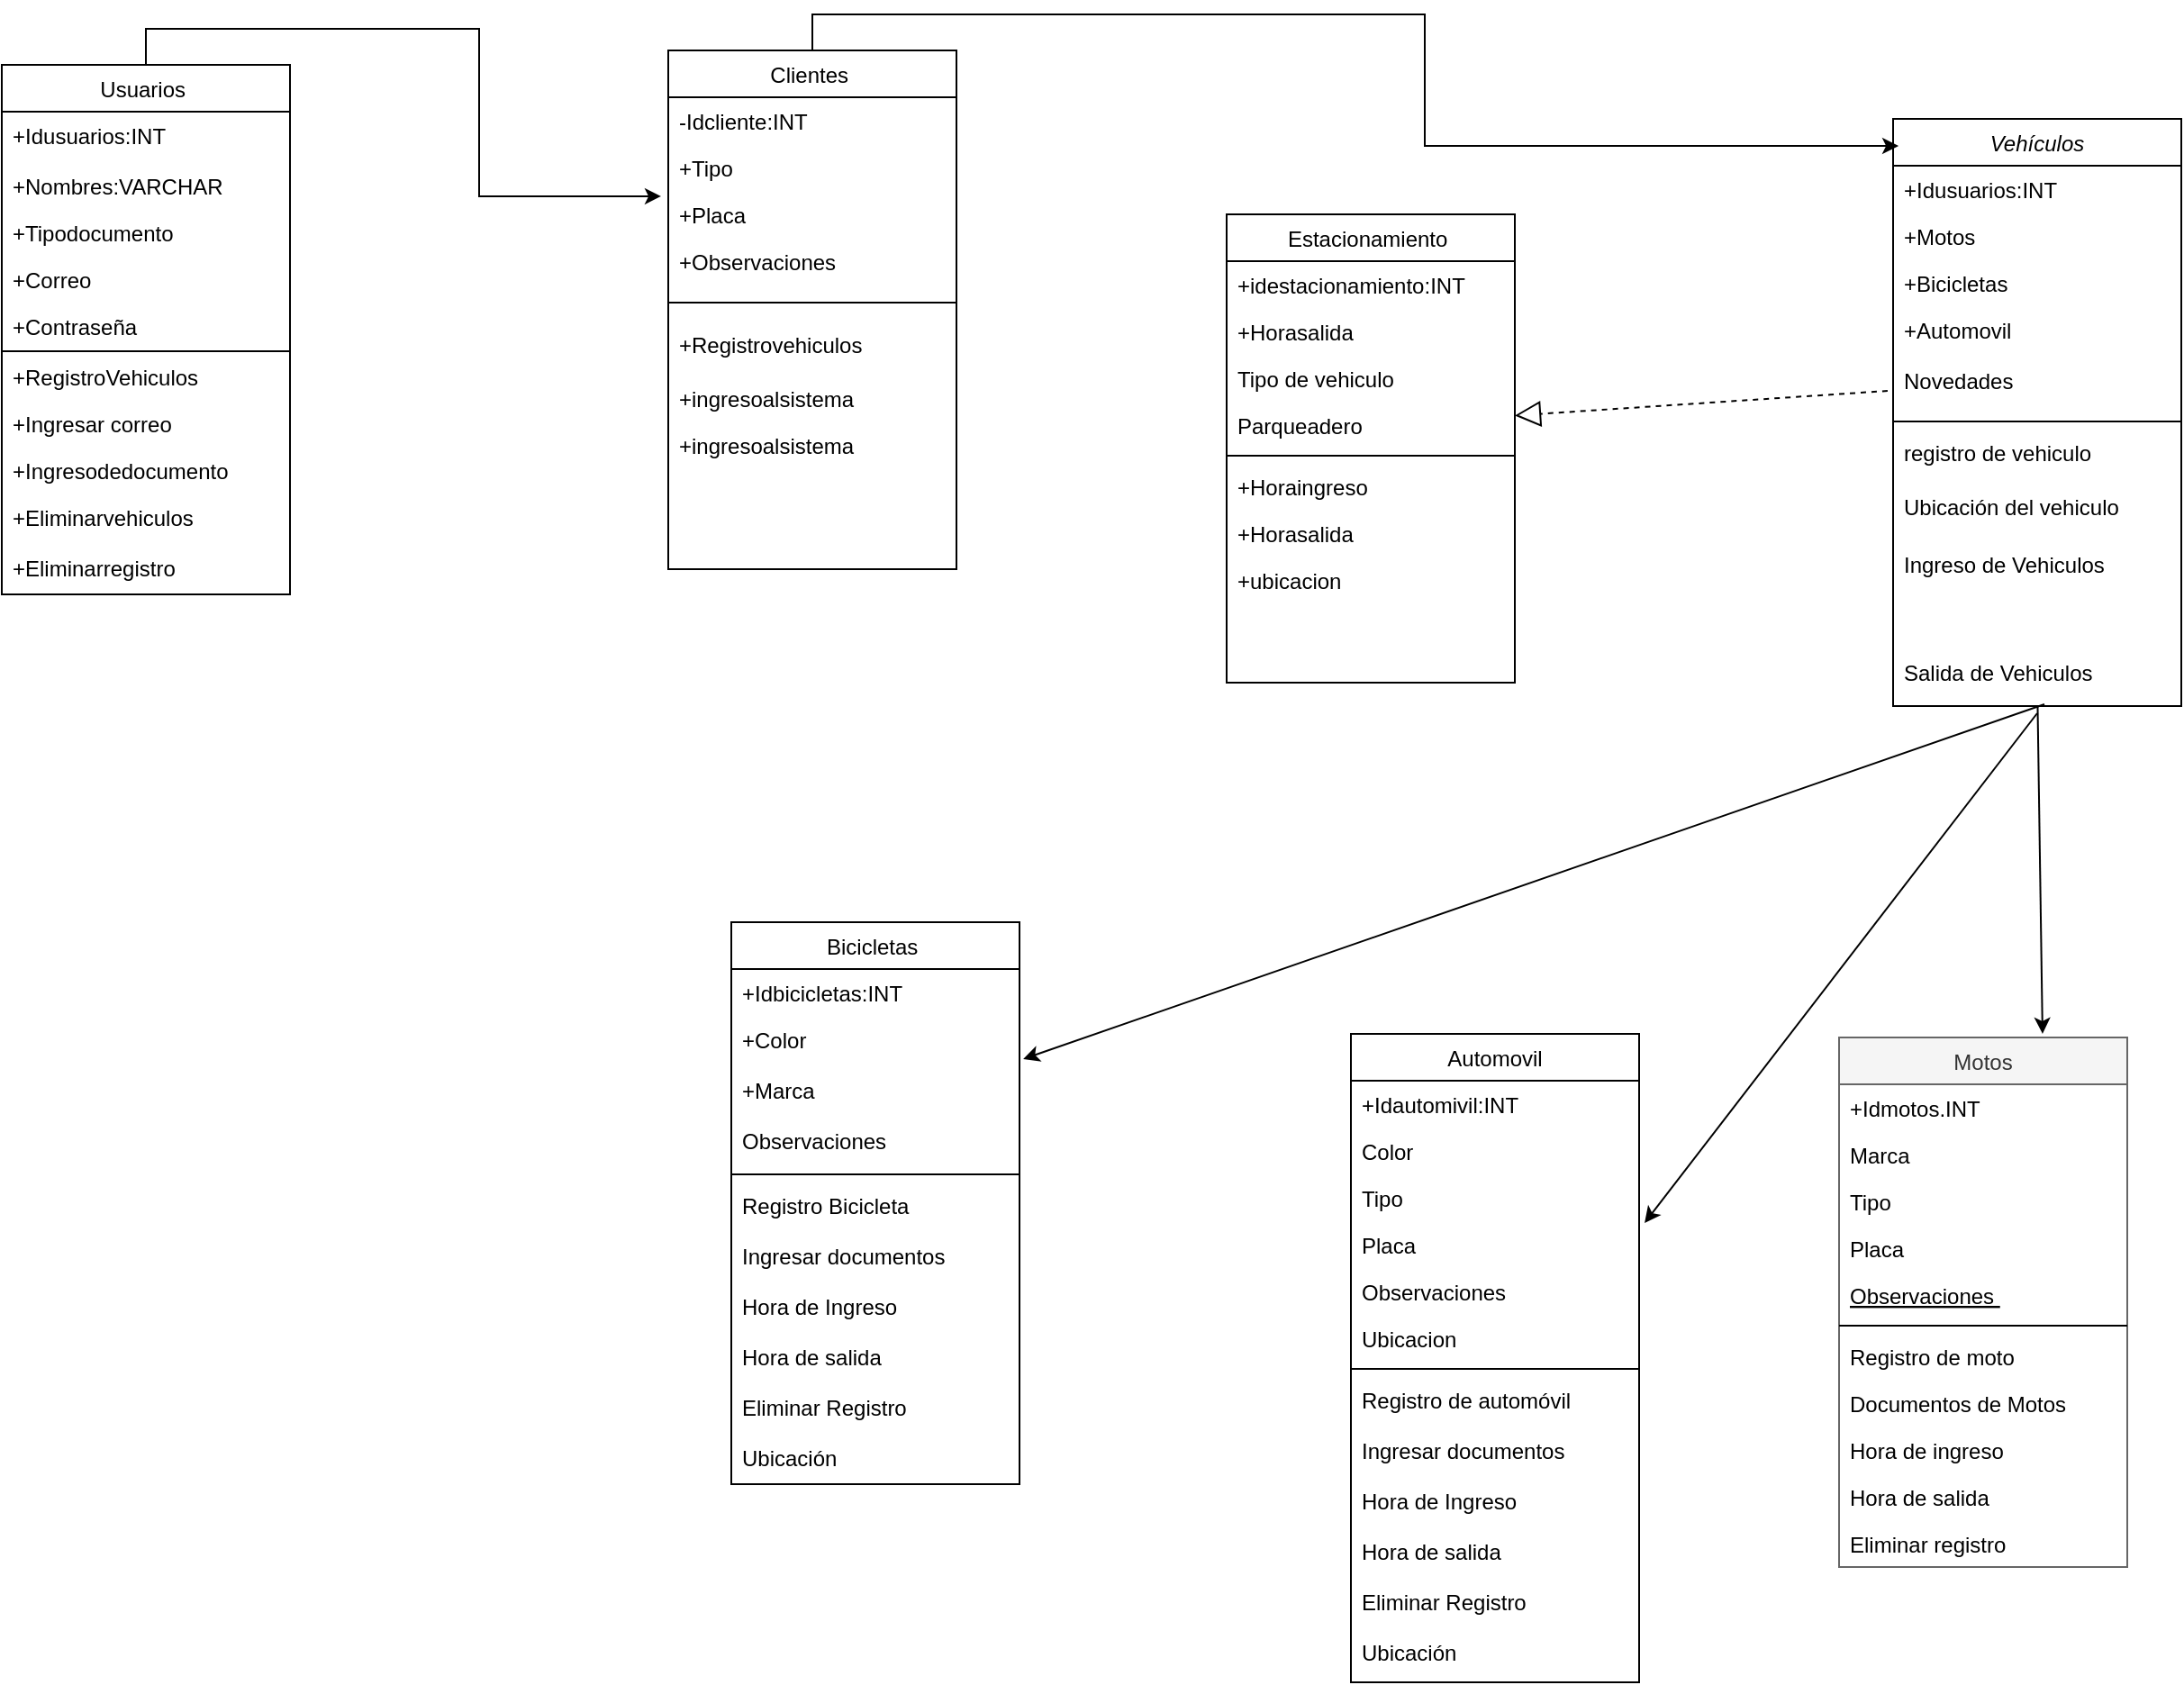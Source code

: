 <mxfile version="20.8.16" type="device"><diagram id="C5RBs43oDa-KdzZeNtuy" name="Page-1"><mxGraphModel dx="2261" dy="844" grid="1" gridSize="10" guides="0" tooltips="1" connect="0" arrows="1" fold="1" page="1" pageScale="1" pageWidth="827" pageHeight="1169" background="#ffffff" math="0" shadow="0"><root><mxCell id="WIyWlLk6GJQsqaUBKTNV-0"/><mxCell id="WIyWlLk6GJQsqaUBKTNV-1" parent="WIyWlLk6GJQsqaUBKTNV-0"/><mxCell id="zkfFHV4jXpPFQw0GAbJ--0" value="Vehículos" style="swimlane;fontStyle=2;align=center;verticalAlign=top;childLayout=stackLayout;horizontal=1;startSize=26;horizontalStack=0;resizeParent=1;resizeLast=0;collapsible=1;marginBottom=0;rounded=0;shadow=0;strokeWidth=1;" parent="WIyWlLk6GJQsqaUBKTNV-1" vertex="1"><mxGeometry x="340" y="120" width="160" height="326" as="geometry"><mxRectangle x="230" y="140" width="160" height="26" as="alternateBounds"/></mxGeometry></mxCell><mxCell id="zkfFHV4jXpPFQw0GAbJ--1" value="+Idusuarios:INT" style="text;align=left;verticalAlign=top;spacingLeft=4;spacingRight=4;overflow=hidden;rotatable=0;points=[[0,0.5],[1,0.5]];portConstraint=eastwest;" parent="zkfFHV4jXpPFQw0GAbJ--0" vertex="1"><mxGeometry y="26" width="160" height="26" as="geometry"/></mxCell><mxCell id="zkfFHV4jXpPFQw0GAbJ--2" value="+Motos" style="text;align=left;verticalAlign=top;spacingLeft=4;spacingRight=4;overflow=hidden;rotatable=0;points=[[0,0.5],[1,0.5]];portConstraint=eastwest;rounded=0;shadow=0;html=0;" parent="zkfFHV4jXpPFQw0GAbJ--0" vertex="1"><mxGeometry y="52" width="160" height="26" as="geometry"/></mxCell><mxCell id="zkfFHV4jXpPFQw0GAbJ--3" value="+Bicicletas" style="text;align=left;verticalAlign=top;spacingLeft=4;spacingRight=4;overflow=hidden;rotatable=0;points=[[0,0.5],[1,0.5]];portConstraint=eastwest;rounded=0;shadow=0;html=0;" parent="zkfFHV4jXpPFQw0GAbJ--0" vertex="1"><mxGeometry y="78" width="160" height="26" as="geometry"/></mxCell><mxCell id="H6E4DcdT23rdeNMJ993D-41" value="+Automovil" style="text;align=left;verticalAlign=top;spacingLeft=4;spacingRight=4;overflow=hidden;rotatable=0;points=[[0,0.5],[1,0.5]];portConstraint=eastwest;rounded=0;shadow=0;html=0;" parent="zkfFHV4jXpPFQw0GAbJ--0" vertex="1"><mxGeometry y="104" width="160" height="28" as="geometry"/></mxCell><mxCell id="H6E4DcdT23rdeNMJ993D-42" value="Novedades" style="text;align=left;verticalAlign=top;spacingLeft=4;spacingRight=4;overflow=hidden;rotatable=0;points=[[0,0.5],[1,0.5]];portConstraint=eastwest;rounded=0;shadow=0;html=0;" parent="zkfFHV4jXpPFQw0GAbJ--0" vertex="1"><mxGeometry y="132" width="160" height="32" as="geometry"/></mxCell><mxCell id="zkfFHV4jXpPFQw0GAbJ--4" value="" style="line;html=1;strokeWidth=1;align=left;verticalAlign=middle;spacingTop=-1;spacingLeft=3;spacingRight=3;rotatable=0;labelPosition=right;points=[];portConstraint=eastwest;" parent="zkfFHV4jXpPFQw0GAbJ--0" vertex="1"><mxGeometry y="164" width="160" height="8" as="geometry"/></mxCell><mxCell id="H6E4DcdT23rdeNMJ993D-87" value="registro de vehiculo " style="text;align=left;verticalAlign=top;spacingLeft=4;spacingRight=4;overflow=hidden;rotatable=0;points=[[0,0.5],[1,0.5]];portConstraint=eastwest;rounded=0;shadow=0;html=0;" parent="zkfFHV4jXpPFQw0GAbJ--0" vertex="1"><mxGeometry y="172" width="160" height="30" as="geometry"/></mxCell><mxCell id="H6E4DcdT23rdeNMJ993D-86" value="Ubicación del vehiculo " style="text;align=left;verticalAlign=top;spacingLeft=4;spacingRight=4;overflow=hidden;rotatable=0;points=[[0,0.5],[1,0.5]];portConstraint=eastwest;rounded=0;shadow=0;html=0;" parent="zkfFHV4jXpPFQw0GAbJ--0" vertex="1"><mxGeometry y="202" width="160" height="32" as="geometry"/></mxCell><mxCell id="H6E4DcdT23rdeNMJ993D-90" value="Ingreso de Vehiculos" style="text;align=left;verticalAlign=top;spacingLeft=4;spacingRight=4;overflow=hidden;rotatable=0;points=[[0,0.5],[1,0.5]];portConstraint=eastwest;rounded=0;shadow=0;html=0;" parent="zkfFHV4jXpPFQw0GAbJ--0" vertex="1"><mxGeometry y="234" width="160" height="32" as="geometry"/></mxCell><mxCell id="zkfFHV4jXpPFQw0GAbJ--6" value="Motos" style="swimlane;fontStyle=0;align=center;verticalAlign=top;childLayout=stackLayout;horizontal=1;startSize=26;horizontalStack=0;resizeParent=1;resizeLast=0;collapsible=1;marginBottom=0;rounded=0;shadow=0;strokeWidth=1;fillColor=#f5f5f5;fontColor=#333333;strokeColor=#666666;" parent="WIyWlLk6GJQsqaUBKTNV-1" vertex="1"><mxGeometry x="310" y="630" width="160" height="294" as="geometry"><mxRectangle x="130" y="380" width="160" height="26" as="alternateBounds"/></mxGeometry></mxCell><mxCell id="zkfFHV4jXpPFQw0GAbJ--7" value="+Idmotos.INT" style="text;align=left;verticalAlign=top;spacingLeft=4;spacingRight=4;overflow=hidden;rotatable=0;points=[[0,0.5],[1,0.5]];portConstraint=eastwest;" parent="zkfFHV4jXpPFQw0GAbJ--6" vertex="1"><mxGeometry y="26" width="160" height="26" as="geometry"/></mxCell><mxCell id="H6E4DcdT23rdeNMJ993D-81" value="Marca" style="text;align=left;verticalAlign=top;spacingLeft=4;spacingRight=4;overflow=hidden;rotatable=0;points=[[0,0.5],[1,0.5]];portConstraint=eastwest;rounded=0;shadow=0;html=0;" parent="zkfFHV4jXpPFQw0GAbJ--6" vertex="1"><mxGeometry y="52" width="160" height="26" as="geometry"/></mxCell><mxCell id="H6E4DcdT23rdeNMJ993D-82" value="Tipo" style="text;align=left;verticalAlign=top;spacingLeft=4;spacingRight=4;overflow=hidden;rotatable=0;points=[[0,0.5],[1,0.5]];portConstraint=eastwest;rounded=0;shadow=0;html=0;" parent="zkfFHV4jXpPFQw0GAbJ--6" vertex="1"><mxGeometry y="78" width="160" height="26" as="geometry"/></mxCell><mxCell id="zkfFHV4jXpPFQw0GAbJ--8" value="Placa" style="text;align=left;verticalAlign=top;spacingLeft=4;spacingRight=4;overflow=hidden;rotatable=0;points=[[0,0.5],[1,0.5]];portConstraint=eastwest;rounded=0;shadow=0;html=0;" parent="zkfFHV4jXpPFQw0GAbJ--6" vertex="1"><mxGeometry y="104" width="160" height="26" as="geometry"/></mxCell><mxCell id="zkfFHV4jXpPFQw0GAbJ--10" value="Observaciones " style="text;align=left;verticalAlign=top;spacingLeft=4;spacingRight=4;overflow=hidden;rotatable=0;points=[[0,0.5],[1,0.5]];portConstraint=eastwest;fontStyle=4" parent="zkfFHV4jXpPFQw0GAbJ--6" vertex="1"><mxGeometry y="130" width="160" height="26" as="geometry"/></mxCell><mxCell id="zkfFHV4jXpPFQw0GAbJ--9" value="" style="line;html=1;strokeWidth=1;align=left;verticalAlign=middle;spacingTop=-1;spacingLeft=3;spacingRight=3;rotatable=0;labelPosition=right;points=[];portConstraint=eastwest;" parent="zkfFHV4jXpPFQw0GAbJ--6" vertex="1"><mxGeometry y="156" width="160" height="8" as="geometry"/></mxCell><mxCell id="zkfFHV4jXpPFQw0GAbJ--11" value="Registro de moto " style="text;align=left;verticalAlign=top;spacingLeft=4;spacingRight=4;overflow=hidden;rotatable=0;points=[[0,0.5],[1,0.5]];portConstraint=eastwest;" parent="zkfFHV4jXpPFQw0GAbJ--6" vertex="1"><mxGeometry y="164" width="160" height="26" as="geometry"/></mxCell><mxCell id="H6E4DcdT23rdeNMJ993D-94" value="Documentos de Motos " style="text;align=left;verticalAlign=top;spacingLeft=4;spacingRight=4;overflow=hidden;rotatable=0;points=[[0,0.5],[1,0.5]];portConstraint=eastwest;" parent="zkfFHV4jXpPFQw0GAbJ--6" vertex="1"><mxGeometry y="190" width="160" height="26" as="geometry"/></mxCell><mxCell id="H6E4DcdT23rdeNMJ993D-95" value="Hora de ingreso " style="text;align=left;verticalAlign=top;spacingLeft=4;spacingRight=4;overflow=hidden;rotatable=0;points=[[0,0.5],[1,0.5]];portConstraint=eastwest;" parent="zkfFHV4jXpPFQw0GAbJ--6" vertex="1"><mxGeometry y="216" width="160" height="26" as="geometry"/></mxCell><mxCell id="H6E4DcdT23rdeNMJ993D-96" value="Hora de salida " style="text;align=left;verticalAlign=top;spacingLeft=4;spacingRight=4;overflow=hidden;rotatable=0;points=[[0,0.5],[1,0.5]];portConstraint=eastwest;" parent="zkfFHV4jXpPFQw0GAbJ--6" vertex="1"><mxGeometry y="242" width="160" height="26" as="geometry"/></mxCell><mxCell id="H6E4DcdT23rdeNMJ993D-97" value="Eliminar registro " style="text;align=left;verticalAlign=top;spacingLeft=4;spacingRight=4;overflow=hidden;rotatable=0;points=[[0,0.5],[1,0.5]];portConstraint=eastwest;" parent="zkfFHV4jXpPFQw0GAbJ--6" vertex="1"><mxGeometry y="268" width="160" height="26" as="geometry"/></mxCell><mxCell id="zkfFHV4jXpPFQw0GAbJ--13" value="Bicicletas " style="swimlane;fontStyle=0;align=center;verticalAlign=top;childLayout=stackLayout;horizontal=1;startSize=26;horizontalStack=0;resizeParent=1;resizeLast=0;collapsible=1;marginBottom=0;rounded=0;shadow=0;strokeWidth=1;" parent="WIyWlLk6GJQsqaUBKTNV-1" vertex="1"><mxGeometry x="-305" y="566" width="160" height="312" as="geometry"><mxRectangle x="340" y="380" width="170" height="26" as="alternateBounds"/></mxGeometry></mxCell><mxCell id="zkfFHV4jXpPFQw0GAbJ--14" value="+Idbicicletas:INT" style="text;align=left;verticalAlign=top;spacingLeft=4;spacingRight=4;overflow=hidden;rotatable=0;points=[[0,0.5],[1,0.5]];portConstraint=eastwest;" parent="zkfFHV4jXpPFQw0GAbJ--13" vertex="1"><mxGeometry y="26" width="160" height="26" as="geometry"/></mxCell><mxCell id="H6E4DcdT23rdeNMJ993D-1" value="+Color" style="text;align=left;verticalAlign=top;spacingLeft=4;spacingRight=4;overflow=hidden;rotatable=0;points=[[0,0.5],[1,0.5]];portConstraint=eastwest;rounded=0;shadow=0;html=0;" parent="zkfFHV4jXpPFQw0GAbJ--13" vertex="1"><mxGeometry y="52" width="160" height="28" as="geometry"/></mxCell><mxCell id="H6E4DcdT23rdeNMJ993D-83" value="+Marca" style="text;align=left;verticalAlign=top;spacingLeft=4;spacingRight=4;overflow=hidden;rotatable=0;points=[[0,0.5],[1,0.5]];portConstraint=eastwest;rounded=0;shadow=0;html=0;" parent="zkfFHV4jXpPFQw0GAbJ--13" vertex="1"><mxGeometry y="80" width="160" height="28" as="geometry"/></mxCell><mxCell id="H6E4DcdT23rdeNMJ993D-84" value="Observaciones " style="text;align=left;verticalAlign=top;spacingLeft=4;spacingRight=4;overflow=hidden;rotatable=0;points=[[0,0.5],[1,0.5]];portConstraint=eastwest;rounded=0;shadow=0;html=0;" parent="zkfFHV4jXpPFQw0GAbJ--13" vertex="1"><mxGeometry y="108" width="160" height="28" as="geometry"/></mxCell><mxCell id="zkfFHV4jXpPFQw0GAbJ--15" value="" style="line;html=1;strokeWidth=1;align=left;verticalAlign=middle;spacingTop=-1;spacingLeft=3;spacingRight=3;rotatable=0;labelPosition=right;points=[];portConstraint=eastwest;" parent="zkfFHV4jXpPFQw0GAbJ--13" vertex="1"><mxGeometry y="136" width="160" height="8" as="geometry"/></mxCell><mxCell id="H6E4DcdT23rdeNMJ993D-99" value="Registro Bicicleta " style="text;align=left;verticalAlign=top;spacingLeft=4;spacingRight=4;overflow=hidden;rotatable=0;points=[[0,0.5],[1,0.5]];portConstraint=eastwest;rounded=0;shadow=0;html=0;" parent="zkfFHV4jXpPFQw0GAbJ--13" vertex="1"><mxGeometry y="144" width="160" height="28" as="geometry"/></mxCell><mxCell id="H6E4DcdT23rdeNMJ993D-100" value="Ingresar documentos " style="text;align=left;verticalAlign=top;spacingLeft=4;spacingRight=4;overflow=hidden;rotatable=0;points=[[0,0.5],[1,0.5]];portConstraint=eastwest;rounded=0;shadow=0;html=0;" parent="zkfFHV4jXpPFQw0GAbJ--13" vertex="1"><mxGeometry y="172" width="160" height="28" as="geometry"/></mxCell><mxCell id="H6E4DcdT23rdeNMJ993D-101" value="Hora de Ingreso " style="text;align=left;verticalAlign=top;spacingLeft=4;spacingRight=4;overflow=hidden;rotatable=0;points=[[0,0.5],[1,0.5]];portConstraint=eastwest;rounded=0;shadow=0;html=0;" parent="zkfFHV4jXpPFQw0GAbJ--13" vertex="1"><mxGeometry y="200" width="160" height="28" as="geometry"/></mxCell><mxCell id="H6E4DcdT23rdeNMJ993D-88" value="Hora de salida " style="text;align=left;verticalAlign=top;spacingLeft=4;spacingRight=4;overflow=hidden;rotatable=0;points=[[0,0.5],[1,0.5]];portConstraint=eastwest;rounded=0;shadow=0;html=0;" parent="zkfFHV4jXpPFQw0GAbJ--13" vertex="1"><mxGeometry y="228" width="160" height="28" as="geometry"/></mxCell><mxCell id="H6E4DcdT23rdeNMJ993D-103" value="Eliminar Registro " style="text;align=left;verticalAlign=top;spacingLeft=4;spacingRight=4;overflow=hidden;rotatable=0;points=[[0,0.5],[1,0.5]];portConstraint=eastwest;rounded=0;shadow=0;html=0;" parent="zkfFHV4jXpPFQw0GAbJ--13" vertex="1"><mxGeometry y="256" width="160" height="28" as="geometry"/></mxCell><mxCell id="H6E4DcdT23rdeNMJ993D-102" value="Ubicación " style="text;align=left;verticalAlign=top;spacingLeft=4;spacingRight=4;overflow=hidden;rotatable=0;points=[[0,0.5],[1,0.5]];portConstraint=eastwest;rounded=0;shadow=0;html=0;" parent="zkfFHV4jXpPFQw0GAbJ--13" vertex="1"><mxGeometry y="284" width="160" height="28" as="geometry"/></mxCell><mxCell id="zkfFHV4jXpPFQw0GAbJ--17" value="Estacionamiento " style="swimlane;fontStyle=0;align=center;verticalAlign=top;childLayout=stackLayout;horizontal=1;startSize=26;horizontalStack=0;resizeParent=1;resizeLast=0;collapsible=1;marginBottom=0;rounded=0;shadow=0;strokeWidth=1;" parent="WIyWlLk6GJQsqaUBKTNV-1" vertex="1"><mxGeometry x="-30" y="173" width="160" height="260" as="geometry"><mxRectangle x="508" y="120" width="160" height="26" as="alternateBounds"/></mxGeometry></mxCell><mxCell id="zkfFHV4jXpPFQw0GAbJ--19" value="+idestacionamiento:INT" style="text;align=left;verticalAlign=top;spacingLeft=4;spacingRight=4;overflow=hidden;rotatable=0;points=[[0,0.5],[1,0.5]];portConstraint=eastwest;rounded=0;shadow=0;html=0;" parent="zkfFHV4jXpPFQw0GAbJ--17" vertex="1"><mxGeometry y="26" width="160" height="26" as="geometry"/></mxCell><mxCell id="zkfFHV4jXpPFQw0GAbJ--20" value="+Horasalida" style="text;align=left;verticalAlign=top;spacingLeft=4;spacingRight=4;overflow=hidden;rotatable=0;points=[[0,0.5],[1,0.5]];portConstraint=eastwest;rounded=0;shadow=0;html=0;" parent="zkfFHV4jXpPFQw0GAbJ--17" vertex="1"><mxGeometry y="52" width="160" height="26" as="geometry"/></mxCell><mxCell id="zkfFHV4jXpPFQw0GAbJ--22" value="Tipo de vehiculo " style="text;align=left;verticalAlign=top;spacingLeft=4;spacingRight=4;overflow=hidden;rotatable=0;points=[[0,0.5],[1,0.5]];portConstraint=eastwest;rounded=0;shadow=0;html=0;" parent="zkfFHV4jXpPFQw0GAbJ--17" vertex="1"><mxGeometry y="78" width="160" height="26" as="geometry"/></mxCell><mxCell id="H6E4DcdT23rdeNMJ993D-98" value="Parqueadero " style="text;align=left;verticalAlign=top;spacingLeft=4;spacingRight=4;overflow=hidden;rotatable=0;points=[[0,0.5],[1,0.5]];portConstraint=eastwest;" parent="zkfFHV4jXpPFQw0GAbJ--17" vertex="1"><mxGeometry y="104" width="160" height="26" as="geometry"/></mxCell><mxCell id="zkfFHV4jXpPFQw0GAbJ--23" value="" style="line;html=1;strokeWidth=1;align=left;verticalAlign=middle;spacingTop=-1;spacingLeft=3;spacingRight=3;rotatable=0;labelPosition=right;points=[];portConstraint=eastwest;" parent="zkfFHV4jXpPFQw0GAbJ--17" vertex="1"><mxGeometry y="130" width="160" height="8" as="geometry"/></mxCell><mxCell id="nd8BwWzM_lX0CglNbsxr-3" value="+Horaingreso" style="text;align=left;verticalAlign=top;spacingLeft=4;spacingRight=4;overflow=hidden;rotatable=0;points=[[0,0.5],[1,0.5]];portConstraint=eastwest;" parent="zkfFHV4jXpPFQw0GAbJ--17" vertex="1"><mxGeometry y="138" width="160" height="26" as="geometry"/></mxCell><mxCell id="nd8BwWzM_lX0CglNbsxr-4" value="+Horasalida" style="text;align=left;verticalAlign=top;spacingLeft=4;spacingRight=4;overflow=hidden;rotatable=0;points=[[0,0.5],[1,0.5]];portConstraint=eastwest;" parent="zkfFHV4jXpPFQw0GAbJ--17" vertex="1"><mxGeometry y="164" width="160" height="26" as="geometry"/></mxCell><mxCell id="nd8BwWzM_lX0CglNbsxr-5" value="+ubicacion" style="text;align=left;verticalAlign=top;spacingLeft=4;spacingRight=4;overflow=hidden;rotatable=0;points=[[0,0.5],[1,0.5]];portConstraint=eastwest;" parent="zkfFHV4jXpPFQw0GAbJ--17" vertex="1"><mxGeometry y="190" width="160" height="26" as="geometry"/></mxCell><mxCell id="H6E4DcdT23rdeNMJ993D-12" value="Automovil" style="swimlane;fontStyle=0;align=center;verticalAlign=top;childLayout=stackLayout;horizontal=1;startSize=26;horizontalStack=0;resizeParent=1;resizeLast=0;collapsible=1;marginBottom=0;rounded=0;shadow=0;strokeWidth=1;" parent="WIyWlLk6GJQsqaUBKTNV-1" vertex="1"><mxGeometry x="39" y="628" width="160" height="360" as="geometry"><mxRectangle x="508" y="120" width="160" height="26" as="alternateBounds"/></mxGeometry></mxCell><mxCell id="H6E4DcdT23rdeNMJ993D-13" value="+Idautomivil:INT" style="text;align=left;verticalAlign=top;spacingLeft=4;spacingRight=4;overflow=hidden;rotatable=0;points=[[0,0.5],[1,0.5]];portConstraint=eastwest;" parent="H6E4DcdT23rdeNMJ993D-12" vertex="1"><mxGeometry y="26" width="160" height="26" as="geometry"/></mxCell><mxCell id="H6E4DcdT23rdeNMJ993D-14" value="Color" style="text;align=left;verticalAlign=top;spacingLeft=4;spacingRight=4;overflow=hidden;rotatable=0;points=[[0,0.5],[1,0.5]];portConstraint=eastwest;rounded=0;shadow=0;html=0;" parent="H6E4DcdT23rdeNMJ993D-12" vertex="1"><mxGeometry y="52" width="160" height="26" as="geometry"/></mxCell><mxCell id="H6E4DcdT23rdeNMJ993D-15" value="Tipo" style="text;align=left;verticalAlign=top;spacingLeft=4;spacingRight=4;overflow=hidden;rotatable=0;points=[[0,0.5],[1,0.5]];portConstraint=eastwest;rounded=0;shadow=0;html=0;" parent="H6E4DcdT23rdeNMJ993D-12" vertex="1"><mxGeometry y="78" width="160" height="26" as="geometry"/></mxCell><mxCell id="H6E4DcdT23rdeNMJ993D-16" value="Placa " style="text;align=left;verticalAlign=top;spacingLeft=4;spacingRight=4;overflow=hidden;rotatable=0;points=[[0,0.5],[1,0.5]];portConstraint=eastwest;rounded=0;shadow=0;html=0;" parent="H6E4DcdT23rdeNMJ993D-12" vertex="1"><mxGeometry y="104" width="160" height="26" as="geometry"/></mxCell><mxCell id="H6E4DcdT23rdeNMJ993D-17" value="Observaciones" style="text;align=left;verticalAlign=top;spacingLeft=4;spacingRight=4;overflow=hidden;rotatable=0;points=[[0,0.5],[1,0.5]];portConstraint=eastwest;rounded=0;shadow=0;html=0;" parent="H6E4DcdT23rdeNMJ993D-12" vertex="1"><mxGeometry y="130" width="160" height="26" as="geometry"/></mxCell><mxCell id="H6E4DcdT23rdeNMJ993D-19" value="Ubicacion " style="text;align=left;verticalAlign=top;spacingLeft=4;spacingRight=4;overflow=hidden;rotatable=0;points=[[0,0.5],[1,0.5]];portConstraint=eastwest;" parent="H6E4DcdT23rdeNMJ993D-12" vertex="1"><mxGeometry y="156" width="160" height="26" as="geometry"/></mxCell><mxCell id="H6E4DcdT23rdeNMJ993D-18" value="" style="line;html=1;strokeWidth=1;align=left;verticalAlign=middle;spacingTop=-1;spacingLeft=3;spacingRight=3;rotatable=0;labelPosition=right;points=[];portConstraint=eastwest;" parent="H6E4DcdT23rdeNMJ993D-12" vertex="1"><mxGeometry y="182" width="160" height="8" as="geometry"/></mxCell><mxCell id="H6E4DcdT23rdeNMJ993D-104" value="Registro de automóvil " style="text;align=left;verticalAlign=top;spacingLeft=4;spacingRight=4;overflow=hidden;rotatable=0;points=[[0,0.5],[1,0.5]];portConstraint=eastwest;rounded=0;shadow=0;html=0;" parent="H6E4DcdT23rdeNMJ993D-12" vertex="1"><mxGeometry y="190" width="160" height="28" as="geometry"/></mxCell><mxCell id="H6E4DcdT23rdeNMJ993D-105" value="Ingresar documentos " style="text;align=left;verticalAlign=top;spacingLeft=4;spacingRight=4;overflow=hidden;rotatable=0;points=[[0,0.5],[1,0.5]];portConstraint=eastwest;rounded=0;shadow=0;html=0;" parent="H6E4DcdT23rdeNMJ993D-12" vertex="1"><mxGeometry y="218" width="160" height="28" as="geometry"/></mxCell><mxCell id="H6E4DcdT23rdeNMJ993D-106" value="Hora de Ingreso " style="text;align=left;verticalAlign=top;spacingLeft=4;spacingRight=4;overflow=hidden;rotatable=0;points=[[0,0.5],[1,0.5]];portConstraint=eastwest;rounded=0;shadow=0;html=0;" parent="H6E4DcdT23rdeNMJ993D-12" vertex="1"><mxGeometry y="246" width="160" height="28" as="geometry"/></mxCell><mxCell id="H6E4DcdT23rdeNMJ993D-107" value="Hora de salida " style="text;align=left;verticalAlign=top;spacingLeft=4;spacingRight=4;overflow=hidden;rotatable=0;points=[[0,0.5],[1,0.5]];portConstraint=eastwest;rounded=0;shadow=0;html=0;" parent="H6E4DcdT23rdeNMJ993D-12" vertex="1"><mxGeometry y="274" width="160" height="28" as="geometry"/></mxCell><mxCell id="H6E4DcdT23rdeNMJ993D-108" value="Eliminar Registro " style="text;align=left;verticalAlign=top;spacingLeft=4;spacingRight=4;overflow=hidden;rotatable=0;points=[[0,0.5],[1,0.5]];portConstraint=eastwest;rounded=0;shadow=0;html=0;" parent="H6E4DcdT23rdeNMJ993D-12" vertex="1"><mxGeometry y="302" width="160" height="28" as="geometry"/></mxCell><mxCell id="H6E4DcdT23rdeNMJ993D-20" value="Ubicación " style="text;align=left;verticalAlign=top;spacingLeft=4;spacingRight=4;overflow=hidden;rotatable=0;points=[[0,0.5],[1,0.5]];portConstraint=eastwest;" parent="H6E4DcdT23rdeNMJ993D-12" vertex="1"><mxGeometry y="330" width="160" height="26" as="geometry"/></mxCell><mxCell id="H6E4DcdT23rdeNMJ993D-30" value="Usuarios " style="swimlane;fontStyle=0;align=center;verticalAlign=top;childLayout=stackLayout;horizontal=1;startSize=26;horizontalStack=0;resizeParent=1;resizeLast=0;collapsible=1;marginBottom=0;rounded=0;shadow=0;strokeWidth=1;" parent="WIyWlLk6GJQsqaUBKTNV-1" vertex="1"><mxGeometry x="-710" y="90" width="160" height="294" as="geometry"><mxRectangle x="508" y="120" width="160" height="26" as="alternateBounds"/></mxGeometry></mxCell><mxCell id="nd8BwWzM_lX0CglNbsxr-0" value="+Idusuarios:INT" style="text;align=left;verticalAlign=top;spacingLeft=4;spacingRight=4;overflow=hidden;rotatable=0;points=[[0,0.5],[1,0.5]];portConstraint=eastwest;rounded=0;shadow=0;html=0;" parent="H6E4DcdT23rdeNMJ993D-30" vertex="1"><mxGeometry y="26" width="160" height="28" as="geometry"/></mxCell><mxCell id="H6E4DcdT23rdeNMJ993D-32" value="+Nombres:VARCHAR" style="text;align=left;verticalAlign=top;spacingLeft=4;spacingRight=4;overflow=hidden;rotatable=0;points=[[0,0.5],[1,0.5]];portConstraint=eastwest;rounded=0;shadow=0;html=0;" parent="H6E4DcdT23rdeNMJ993D-30" vertex="1"><mxGeometry y="54" width="160" height="26" as="geometry"/></mxCell><mxCell id="H6E4DcdT23rdeNMJ993D-31" value="+Tipodocumento" style="text;align=left;verticalAlign=top;spacingLeft=4;spacingRight=4;overflow=hidden;rotatable=0;points=[[0,0.5],[1,0.5]];portConstraint=eastwest;" parent="H6E4DcdT23rdeNMJ993D-30" vertex="1"><mxGeometry y="80" width="160" height="26" as="geometry"/></mxCell><mxCell id="H6E4DcdT23rdeNMJ993D-33" value="+Correo" style="text;align=left;verticalAlign=top;spacingLeft=4;spacingRight=4;overflow=hidden;rotatable=0;points=[[0,0.5],[1,0.5]];portConstraint=eastwest;rounded=0;shadow=0;html=0;" parent="H6E4DcdT23rdeNMJ993D-30" vertex="1"><mxGeometry y="106" width="160" height="26" as="geometry"/></mxCell><mxCell id="H6E4DcdT23rdeNMJ993D-34" value="+Contraseña" style="text;align=left;verticalAlign=top;spacingLeft=4;spacingRight=4;overflow=hidden;rotatable=0;points=[[0,0.5],[1,0.5]];portConstraint=eastwest;rounded=0;shadow=0;html=0;" parent="H6E4DcdT23rdeNMJ993D-30" vertex="1"><mxGeometry y="132" width="160" height="26" as="geometry"/></mxCell><mxCell id="H6E4DcdT23rdeNMJ993D-36" value="" style="line;html=1;strokeWidth=1;align=left;verticalAlign=middle;spacingTop=-1;spacingLeft=3;spacingRight=3;rotatable=0;labelPosition=right;points=[];portConstraint=eastwest;" parent="H6E4DcdT23rdeNMJ993D-30" vertex="1"><mxGeometry y="158" width="160" height="2" as="geometry"/></mxCell><mxCell id="H6E4DcdT23rdeNMJ993D-46" value="+RegistroVehiculos" style="text;align=left;verticalAlign=top;spacingLeft=4;spacingRight=4;overflow=hidden;rotatable=0;points=[[0,0.5],[1,0.5]];portConstraint=eastwest;" parent="H6E4DcdT23rdeNMJ993D-30" vertex="1"><mxGeometry y="160" width="160" height="26" as="geometry"/></mxCell><mxCell id="H6E4DcdT23rdeNMJ993D-93" value="+Ingresar correo   " style="text;align=left;verticalAlign=top;spacingLeft=4;spacingRight=4;overflow=hidden;rotatable=0;points=[[0,0.5],[1,0.5]];portConstraint=eastwest;" parent="H6E4DcdT23rdeNMJ993D-30" vertex="1"><mxGeometry y="186" width="160" height="26" as="geometry"/></mxCell><mxCell id="H6E4DcdT23rdeNMJ993D-92" value="+Ingresodedocumento " style="text;align=left;verticalAlign=top;spacingLeft=4;spacingRight=4;overflow=hidden;rotatable=0;points=[[0,0.5],[1,0.5]];portConstraint=eastwest;" parent="H6E4DcdT23rdeNMJ993D-30" vertex="1"><mxGeometry y="212" width="160" height="26" as="geometry"/></mxCell><mxCell id="H6E4DcdT23rdeNMJ993D-112" value="+Eliminarvehiculos" style="text;align=left;verticalAlign=top;spacingLeft=4;spacingRight=4;overflow=hidden;rotatable=0;points=[[0,0.5],[1,0.5]];portConstraint=eastwest;rounded=0;shadow=0;html=0;" parent="H6E4DcdT23rdeNMJ993D-30" vertex="1"><mxGeometry y="238" width="160" height="28" as="geometry"/></mxCell><mxCell id="H6E4DcdT23rdeNMJ993D-111" value="+Eliminarregistro" style="text;align=left;verticalAlign=top;spacingLeft=4;spacingRight=4;overflow=hidden;rotatable=0;points=[[0,0.5],[1,0.5]];portConstraint=eastwest;rounded=0;shadow=0;html=0;" parent="H6E4DcdT23rdeNMJ993D-30" vertex="1"><mxGeometry y="266" width="160" height="28" as="geometry"/></mxCell><mxCell id="H6E4DcdT23rdeNMJ993D-39" style="edgeStyle=orthogonalEdgeStyle;rounded=0;orthogonalLoop=1;jettySize=auto;html=1;exitX=0.5;exitY=0;exitDx=0;exitDy=0;entryX=0.019;entryY=0.046;entryDx=0;entryDy=0;entryPerimeter=0;" parent="WIyWlLk6GJQsqaUBKTNV-1" source="H6E4DcdT23rdeNMJ993D-72" target="zkfFHV4jXpPFQw0GAbJ--0" edge="1"><mxGeometry relative="1" as="geometry"/></mxCell><mxCell id="IwlBUnQ-m9v7Ba0W_NAC-3" value="" style="edgeStyle=orthogonalEdgeStyle;rounded=0;orthogonalLoop=1;jettySize=auto;html=1;exitX=0.5;exitY=0;exitDx=0;exitDy=0;entryX=-0.025;entryY=0.115;entryDx=0;entryDy=0;entryPerimeter=0;" parent="WIyWlLk6GJQsqaUBKTNV-1" source="H6E4DcdT23rdeNMJ993D-30" target="H6E4DcdT23rdeNMJ993D-76" edge="1"><mxGeometry relative="1" as="geometry"><mxPoint x="-580" y="130" as="sourcePoint"/><mxPoint x="-350" y="290" as="targetPoint"/></mxGeometry></mxCell><mxCell id="H6E4DcdT23rdeNMJ993D-72" value="Clientes " style="swimlane;fontStyle=0;align=center;verticalAlign=top;childLayout=stackLayout;horizontal=1;startSize=26;horizontalStack=0;resizeParent=1;resizeLast=0;collapsible=1;marginBottom=0;rounded=0;shadow=0;strokeWidth=1;" parent="WIyWlLk6GJQsqaUBKTNV-1" vertex="1"><mxGeometry x="-340" y="82" width="160" height="288" as="geometry"><mxRectangle x="508" y="120" width="160" height="26" as="alternateBounds"/></mxGeometry></mxCell><mxCell id="H6E4DcdT23rdeNMJ993D-74" value="-Idcliente:INT" style="text;align=left;verticalAlign=top;spacingLeft=4;spacingRight=4;overflow=hidden;rotatable=0;points=[[0,0.5],[1,0.5]];portConstraint=eastwest;rounded=0;shadow=0;html=0;" parent="H6E4DcdT23rdeNMJ993D-72" vertex="1"><mxGeometry y="26" width="160" height="26" as="geometry"/></mxCell><mxCell id="H6E4DcdT23rdeNMJ993D-75" value="+Tipo" style="text;align=left;verticalAlign=top;spacingLeft=4;spacingRight=4;overflow=hidden;rotatable=0;points=[[0,0.5],[1,0.5]];portConstraint=eastwest;rounded=0;shadow=0;html=0;" parent="H6E4DcdT23rdeNMJ993D-72" vertex="1"><mxGeometry y="52" width="160" height="26" as="geometry"/></mxCell><mxCell id="H6E4DcdT23rdeNMJ993D-76" value="+Placa" style="text;align=left;verticalAlign=top;spacingLeft=4;spacingRight=4;overflow=hidden;rotatable=0;points=[[0,0.5],[1,0.5]];portConstraint=eastwest;rounded=0;shadow=0;html=0;" parent="H6E4DcdT23rdeNMJ993D-72" vertex="1"><mxGeometry y="78" width="160" height="26" as="geometry"/></mxCell><mxCell id="H6E4DcdT23rdeNMJ993D-77" value="+Observaciones" style="text;align=left;verticalAlign=top;spacingLeft=4;spacingRight=4;overflow=hidden;rotatable=0;points=[[0,0.5],[1,0.5]];portConstraint=eastwest;rounded=0;shadow=0;html=0;" parent="H6E4DcdT23rdeNMJ993D-72" vertex="1"><mxGeometry y="104" width="160" height="26" as="geometry"/></mxCell><mxCell id="H6E4DcdT23rdeNMJ993D-78" value="" style="line;html=1;strokeWidth=1;align=left;verticalAlign=middle;spacingTop=-1;spacingLeft=3;spacingRight=3;rotatable=0;labelPosition=right;points=[];portConstraint=eastwest;" parent="H6E4DcdT23rdeNMJ993D-72" vertex="1"><mxGeometry y="130" width="160" height="20" as="geometry"/></mxCell><mxCell id="H6E4DcdT23rdeNMJ993D-79" value="+Registrovehiculos" style="text;align=left;verticalAlign=top;spacingLeft=4;spacingRight=4;overflow=hidden;rotatable=0;points=[[0,0.5],[1,0.5]];portConstraint=eastwest;" parent="H6E4DcdT23rdeNMJ993D-72" vertex="1"><mxGeometry y="150" width="160" height="30" as="geometry"/></mxCell><mxCell id="H6E4DcdT23rdeNMJ993D-73" value="+ingresoalsistema" style="text;align=left;verticalAlign=top;spacingLeft=4;spacingRight=4;overflow=hidden;rotatable=0;points=[[0,0.5],[1,0.5]];portConstraint=eastwest;" parent="H6E4DcdT23rdeNMJ993D-72" vertex="1"><mxGeometry y="180" width="160" height="26" as="geometry"/></mxCell><mxCell id="nd8BwWzM_lX0CglNbsxr-2" value="+ingresoalsistema" style="text;align=left;verticalAlign=top;spacingLeft=4;spacingRight=4;overflow=hidden;rotatable=0;points=[[0,0.5],[1,0.5]];portConstraint=eastwest;" parent="H6E4DcdT23rdeNMJ993D-72" vertex="1"><mxGeometry y="206" width="160" height="30" as="geometry"/></mxCell><mxCell id="IwlBUnQ-m9v7Ba0W_NAC-5" style="edgeStyle=none;rounded=0;orthogonalLoop=1;jettySize=auto;html=1;entryX=0.706;entryY=-0.007;entryDx=0;entryDy=0;entryPerimeter=0;" parent="WIyWlLk6GJQsqaUBKTNV-1" source="H6E4DcdT23rdeNMJ993D-89" target="zkfFHV4jXpPFQw0GAbJ--6" edge="1"><mxGeometry relative="1" as="geometry"/></mxCell><mxCell id="H6E4DcdT23rdeNMJ993D-89" value="Salida de Vehiculos" style="text;align=left;verticalAlign=top;spacingLeft=4;spacingRight=4;overflow=hidden;rotatable=0;points=[[0,0.5],[1,0.5]];portConstraint=eastwest;rounded=0;shadow=0;html=0;" parent="WIyWlLk6GJQsqaUBKTNV-1" vertex="1"><mxGeometry x="340" y="414" width="160" height="32" as="geometry"/></mxCell><mxCell id="IwlBUnQ-m9v7Ba0W_NAC-6" style="edgeStyle=none;rounded=0;orthogonalLoop=1;jettySize=auto;html=1;entryX=1.019;entryY=0.038;entryDx=0;entryDy=0;entryPerimeter=0;" parent="WIyWlLk6GJQsqaUBKTNV-1" target="H6E4DcdT23rdeNMJ993D-16" edge="1"><mxGeometry relative="1" as="geometry"><mxPoint x="420" y="450" as="sourcePoint"/></mxGeometry></mxCell><mxCell id="IwlBUnQ-m9v7Ba0W_NAC-7" style="edgeStyle=none;rounded=0;orthogonalLoop=1;jettySize=auto;html=1;entryX=1.013;entryY=0.857;entryDx=0;entryDy=0;entryPerimeter=0;exitX=0.525;exitY=0.969;exitDx=0;exitDy=0;exitPerimeter=0;" parent="WIyWlLk6GJQsqaUBKTNV-1" source="H6E4DcdT23rdeNMJ993D-89" target="H6E4DcdT23rdeNMJ993D-1" edge="1"><mxGeometry relative="1" as="geometry"/></mxCell><mxCell id="eW2zHDEqc2PWAS4dfYBm-1" value="" style="endArrow=block;dashed=1;endFill=0;endSize=12;html=1;rounded=0;exitX=-0.019;exitY=0.594;exitDx=0;exitDy=0;exitPerimeter=0;" edge="1" parent="WIyWlLk6GJQsqaUBKTNV-1" source="H6E4DcdT23rdeNMJ993D-42" target="H6E4DcdT23rdeNMJ993D-98"><mxGeometry width="160" relative="1" as="geometry"><mxPoint x="150" y="340" as="sourcePoint"/><mxPoint x="230" y="240" as="targetPoint"/></mxGeometry></mxCell></root></mxGraphModel></diagram></mxfile>